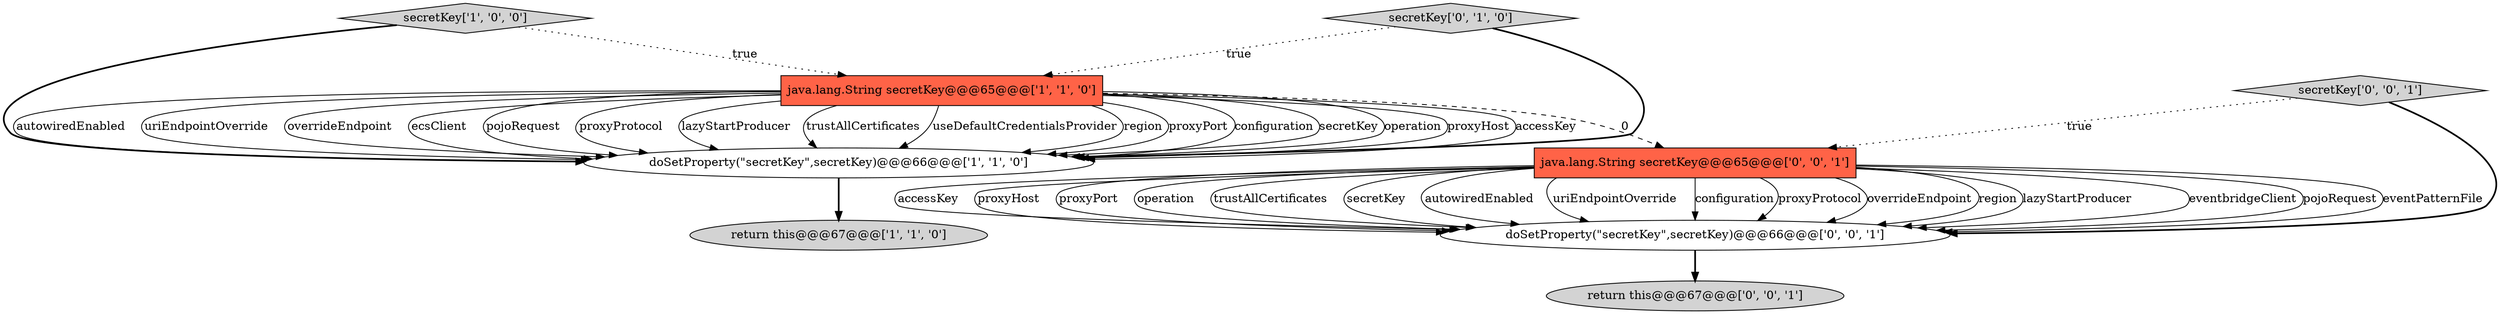 digraph {
0 [style = filled, label = "return this@@@67@@@['1', '1', '0']", fillcolor = lightgray, shape = ellipse image = "AAA0AAABBB1BBB"];
3 [style = filled, label = "secretKey['1', '0', '0']", fillcolor = lightgray, shape = diamond image = "AAA0AAABBB1BBB"];
6 [style = filled, label = "return this@@@67@@@['0', '0', '1']", fillcolor = lightgray, shape = ellipse image = "AAA0AAABBB3BBB"];
2 [style = filled, label = "java.lang.String secretKey@@@65@@@['1', '1', '0']", fillcolor = tomato, shape = box image = "AAA0AAABBB1BBB"];
8 [style = filled, label = "secretKey['0', '0', '1']", fillcolor = lightgray, shape = diamond image = "AAA0AAABBB3BBB"];
7 [style = filled, label = "java.lang.String secretKey@@@65@@@['0', '0', '1']", fillcolor = tomato, shape = box image = "AAA0AAABBB3BBB"];
5 [style = filled, label = "doSetProperty(\"secretKey\",secretKey)@@@66@@@['0', '0', '1']", fillcolor = white, shape = ellipse image = "AAA0AAABBB3BBB"];
1 [style = filled, label = "doSetProperty(\"secretKey\",secretKey)@@@66@@@['1', '1', '0']", fillcolor = white, shape = ellipse image = "AAA0AAABBB1BBB"];
4 [style = filled, label = "secretKey['0', '1', '0']", fillcolor = lightgray, shape = diamond image = "AAA0AAABBB2BBB"];
2->1 [style = solid, label="useDefaultCredentialsProvider"];
7->5 [style = solid, label="eventbridgeClient"];
2->1 [style = solid, label="region"];
7->5 [style = solid, label="pojoRequest"];
3->1 [style = bold, label=""];
2->1 [style = solid, label="proxyPort"];
2->1 [style = solid, label="configuration"];
7->5 [style = solid, label="eventPatternFile"];
8->7 [style = dotted, label="true"];
7->5 [style = solid, label="accessKey"];
2->1 [style = solid, label="secretKey"];
1->0 [style = bold, label=""];
7->5 [style = solid, label="proxyHost"];
2->7 [style = dashed, label="0"];
2->1 [style = solid, label="operation"];
2->1 [style = solid, label="proxyHost"];
7->5 [style = solid, label="proxyPort"];
2->1 [style = solid, label="accessKey"];
7->5 [style = solid, label="operation"];
2->1 [style = solid, label="autowiredEnabled"];
2->1 [style = solid, label="uriEndpointOverride"];
5->6 [style = bold, label=""];
8->5 [style = bold, label=""];
2->1 [style = solid, label="overrideEndpoint"];
2->1 [style = solid, label="ecsClient"];
7->5 [style = solid, label="trustAllCertificates"];
2->1 [style = solid, label="pojoRequest"];
7->5 [style = solid, label="secretKey"];
7->5 [style = solid, label="autowiredEnabled"];
7->5 [style = solid, label="uriEndpointOverride"];
2->1 [style = solid, label="proxyProtocol"];
7->5 [style = solid, label="configuration"];
4->1 [style = bold, label=""];
2->1 [style = solid, label="lazyStartProducer"];
7->5 [style = solid, label="proxyProtocol"];
2->1 [style = solid, label="trustAllCertificates"];
7->5 [style = solid, label="overrideEndpoint"];
7->5 [style = solid, label="region"];
4->2 [style = dotted, label="true"];
3->2 [style = dotted, label="true"];
7->5 [style = solid, label="lazyStartProducer"];
}

